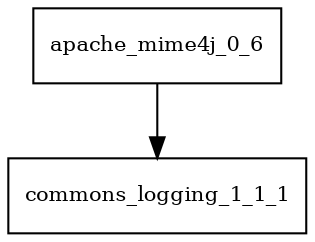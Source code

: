 digraph apache_mime4j_0_6_dependencies {
  node [shape = box, fontsize=10.0];
  apache_mime4j_0_6 -> commons_logging_1_1_1;
}
